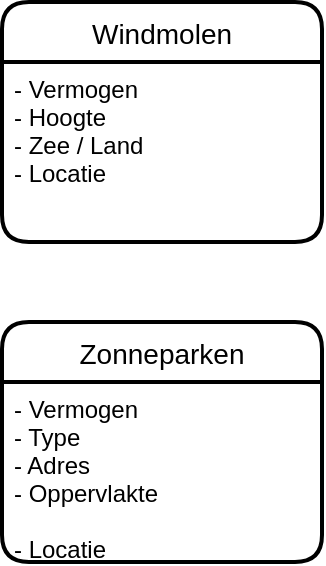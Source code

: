 <mxfile version="14.7.6" type="github"><diagram id="PcCnlyiM5x8Xzzrl0rx4" name="Page-1"><mxGraphModel dx="683" dy="680" grid="1" gridSize="10" guides="1" tooltips="1" connect="1" arrows="1" fold="1" page="1" pageScale="1" pageWidth="827" pageHeight="1169" math="0" shadow="0"><root><mxCell id="0"/><mxCell id="1" parent="0"/><mxCell id="poVTaHIm7FZyYxVMA4Zd-1" value="Windmolen" style="swimlane;childLayout=stackLayout;horizontal=1;startSize=30;horizontalStack=0;rounded=1;fontSize=14;fontStyle=0;strokeWidth=2;resizeParent=0;resizeLast=1;shadow=0;dashed=0;align=center;" vertex="1" parent="1"><mxGeometry x="80" y="160" width="160" height="120" as="geometry"/></mxCell><mxCell id="poVTaHIm7FZyYxVMA4Zd-2" value="- Vermogen&#xA;- Hoogte&#xA;- Zee / Land&#xA;- Locatie&#xA;" style="align=left;strokeColor=none;fillColor=none;spacingLeft=4;fontSize=12;verticalAlign=top;resizable=0;rotatable=0;part=1;" vertex="1" parent="poVTaHIm7FZyYxVMA4Zd-1"><mxGeometry y="30" width="160" height="90" as="geometry"/></mxCell><mxCell id="poVTaHIm7FZyYxVMA4Zd-3" value="Zonneparken" style="swimlane;childLayout=stackLayout;horizontal=1;startSize=30;horizontalStack=0;rounded=1;fontSize=14;fontStyle=0;strokeWidth=2;resizeParent=0;resizeLast=1;shadow=0;dashed=0;align=center;" vertex="1" parent="1"><mxGeometry x="80" y="320" width="160" height="120" as="geometry"/></mxCell><mxCell id="poVTaHIm7FZyYxVMA4Zd-4" value="- Vermogen&#xA;- Type&#xA;- Adres&#xA;- Oppervlakte&#xA;&#xA;- Locatie&#xA;" style="align=left;strokeColor=none;fillColor=none;spacingLeft=4;fontSize=12;verticalAlign=top;resizable=0;rotatable=0;part=1;" vertex="1" parent="poVTaHIm7FZyYxVMA4Zd-3"><mxGeometry y="30" width="160" height="90" as="geometry"/></mxCell></root></mxGraphModel></diagram></mxfile>
